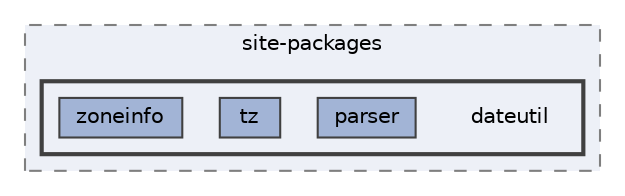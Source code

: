 digraph "/home/jam/Research/IRES-2025/dev/src/llm-scripts/testing/hypothesis-testing/hyp-env/lib/python3.12/site-packages/dateutil"
{
 // LATEX_PDF_SIZE
  bgcolor="transparent";
  edge [fontname=Helvetica,fontsize=10,labelfontname=Helvetica,labelfontsize=10];
  node [fontname=Helvetica,fontsize=10,shape=box,height=0.2,width=0.4];
  compound=true
  subgraph clusterdir_ec5d4580713abd487320f8eae4ae4e88 {
    graph [ bgcolor="#edf0f7", pencolor="grey50", label="site-packages", fontname=Helvetica,fontsize=10 style="filled,dashed", URL="dir_ec5d4580713abd487320f8eae4ae4e88.html",tooltip=""]
  subgraph clusterdir_09e45e6d3220ce54e5ed5dd882e9d5bd {
    graph [ bgcolor="#edf0f7", pencolor="grey25", label="", fontname=Helvetica,fontsize=10 style="filled,bold", URL="dir_09e45e6d3220ce54e5ed5dd882e9d5bd.html",tooltip=""]
    dir_09e45e6d3220ce54e5ed5dd882e9d5bd [shape=plaintext, label="dateutil"];
  dir_a79865bbd8b8a906743f8bf2da799e00 [label="parser", fillcolor="#a2b4d6", color="grey25", style="filled", URL="dir_a79865bbd8b8a906743f8bf2da799e00.html",tooltip=""];
  dir_0b3dabc0a2c721c9d717350169eac319 [label="tz", fillcolor="#a2b4d6", color="grey25", style="filled", URL="dir_0b3dabc0a2c721c9d717350169eac319.html",tooltip=""];
  dir_a33c3cc22c17ee143361e691c792ef2b [label="zoneinfo", fillcolor="#a2b4d6", color="grey25", style="filled", URL="dir_a33c3cc22c17ee143361e691c792ef2b.html",tooltip=""];
  }
  }
}

